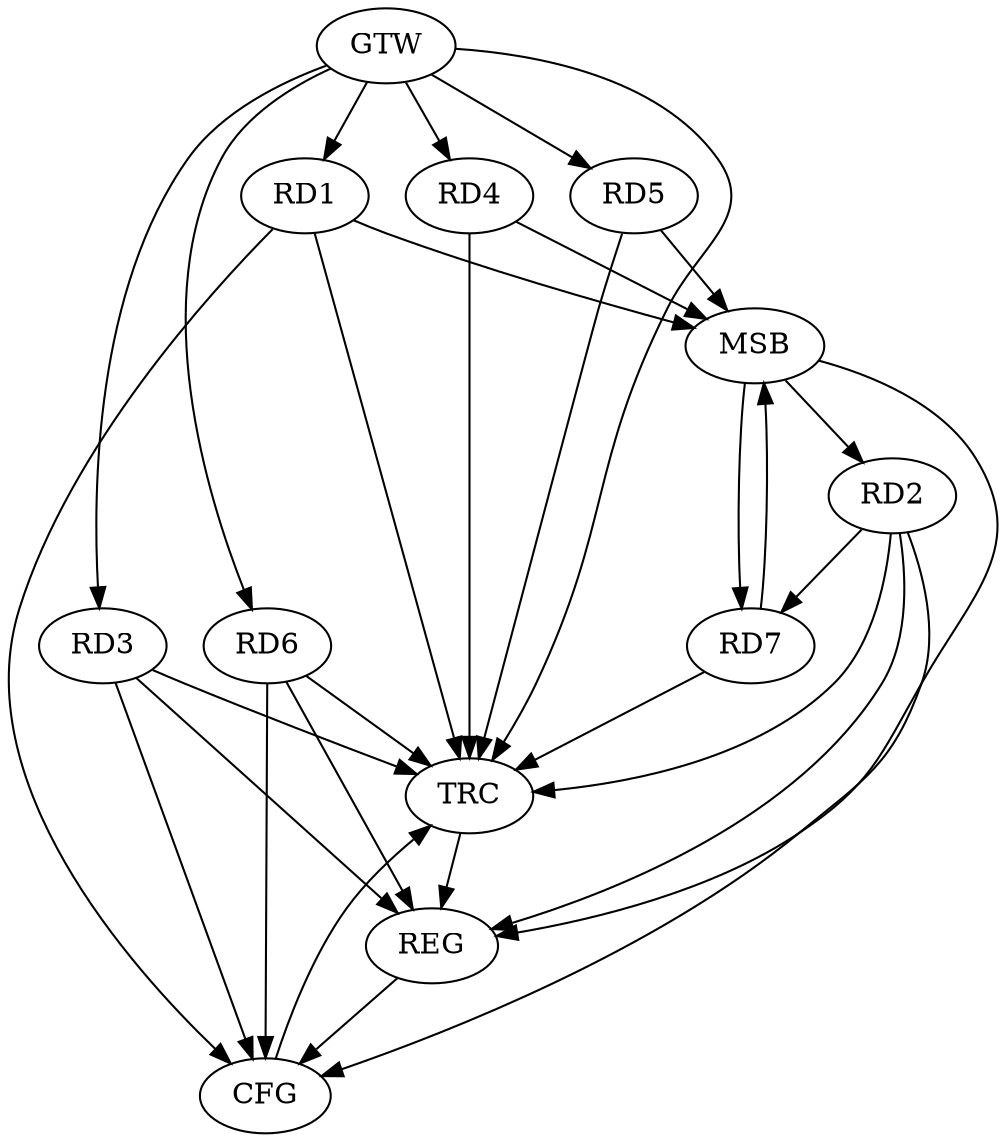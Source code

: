 strict digraph G {
  RD1 [ label="RD1" ];
  RD2 [ label="RD2" ];
  RD3 [ label="RD3" ];
  RD4 [ label="RD4" ];
  RD5 [ label="RD5" ];
  RD6 [ label="RD6" ];
  RD7 [ label="RD7" ];
  GTW [ label="GTW" ];
  REG [ label="REG" ];
  MSB [ label="MSB" ];
  CFG [ label="CFG" ];
  TRC [ label="TRC" ];
  RD2 -> RD7;
  GTW -> RD1;
  GTW -> RD3;
  GTW -> RD4;
  GTW -> RD5;
  GTW -> RD6;
  RD2 -> REG;
  RD3 -> REG;
  RD6 -> REG;
  RD1 -> MSB;
  MSB -> RD2;
  MSB -> RD7;
  MSB -> REG;
  RD4 -> MSB;
  RD5 -> MSB;
  RD7 -> MSB;
  RD1 -> CFG;
  RD6 -> CFG;
  RD3 -> CFG;
  RD2 -> CFG;
  REG -> CFG;
  RD1 -> TRC;
  RD2 -> TRC;
  RD3 -> TRC;
  RD4 -> TRC;
  RD5 -> TRC;
  RD6 -> TRC;
  RD7 -> TRC;
  GTW -> TRC;
  CFG -> TRC;
  TRC -> REG;
}
